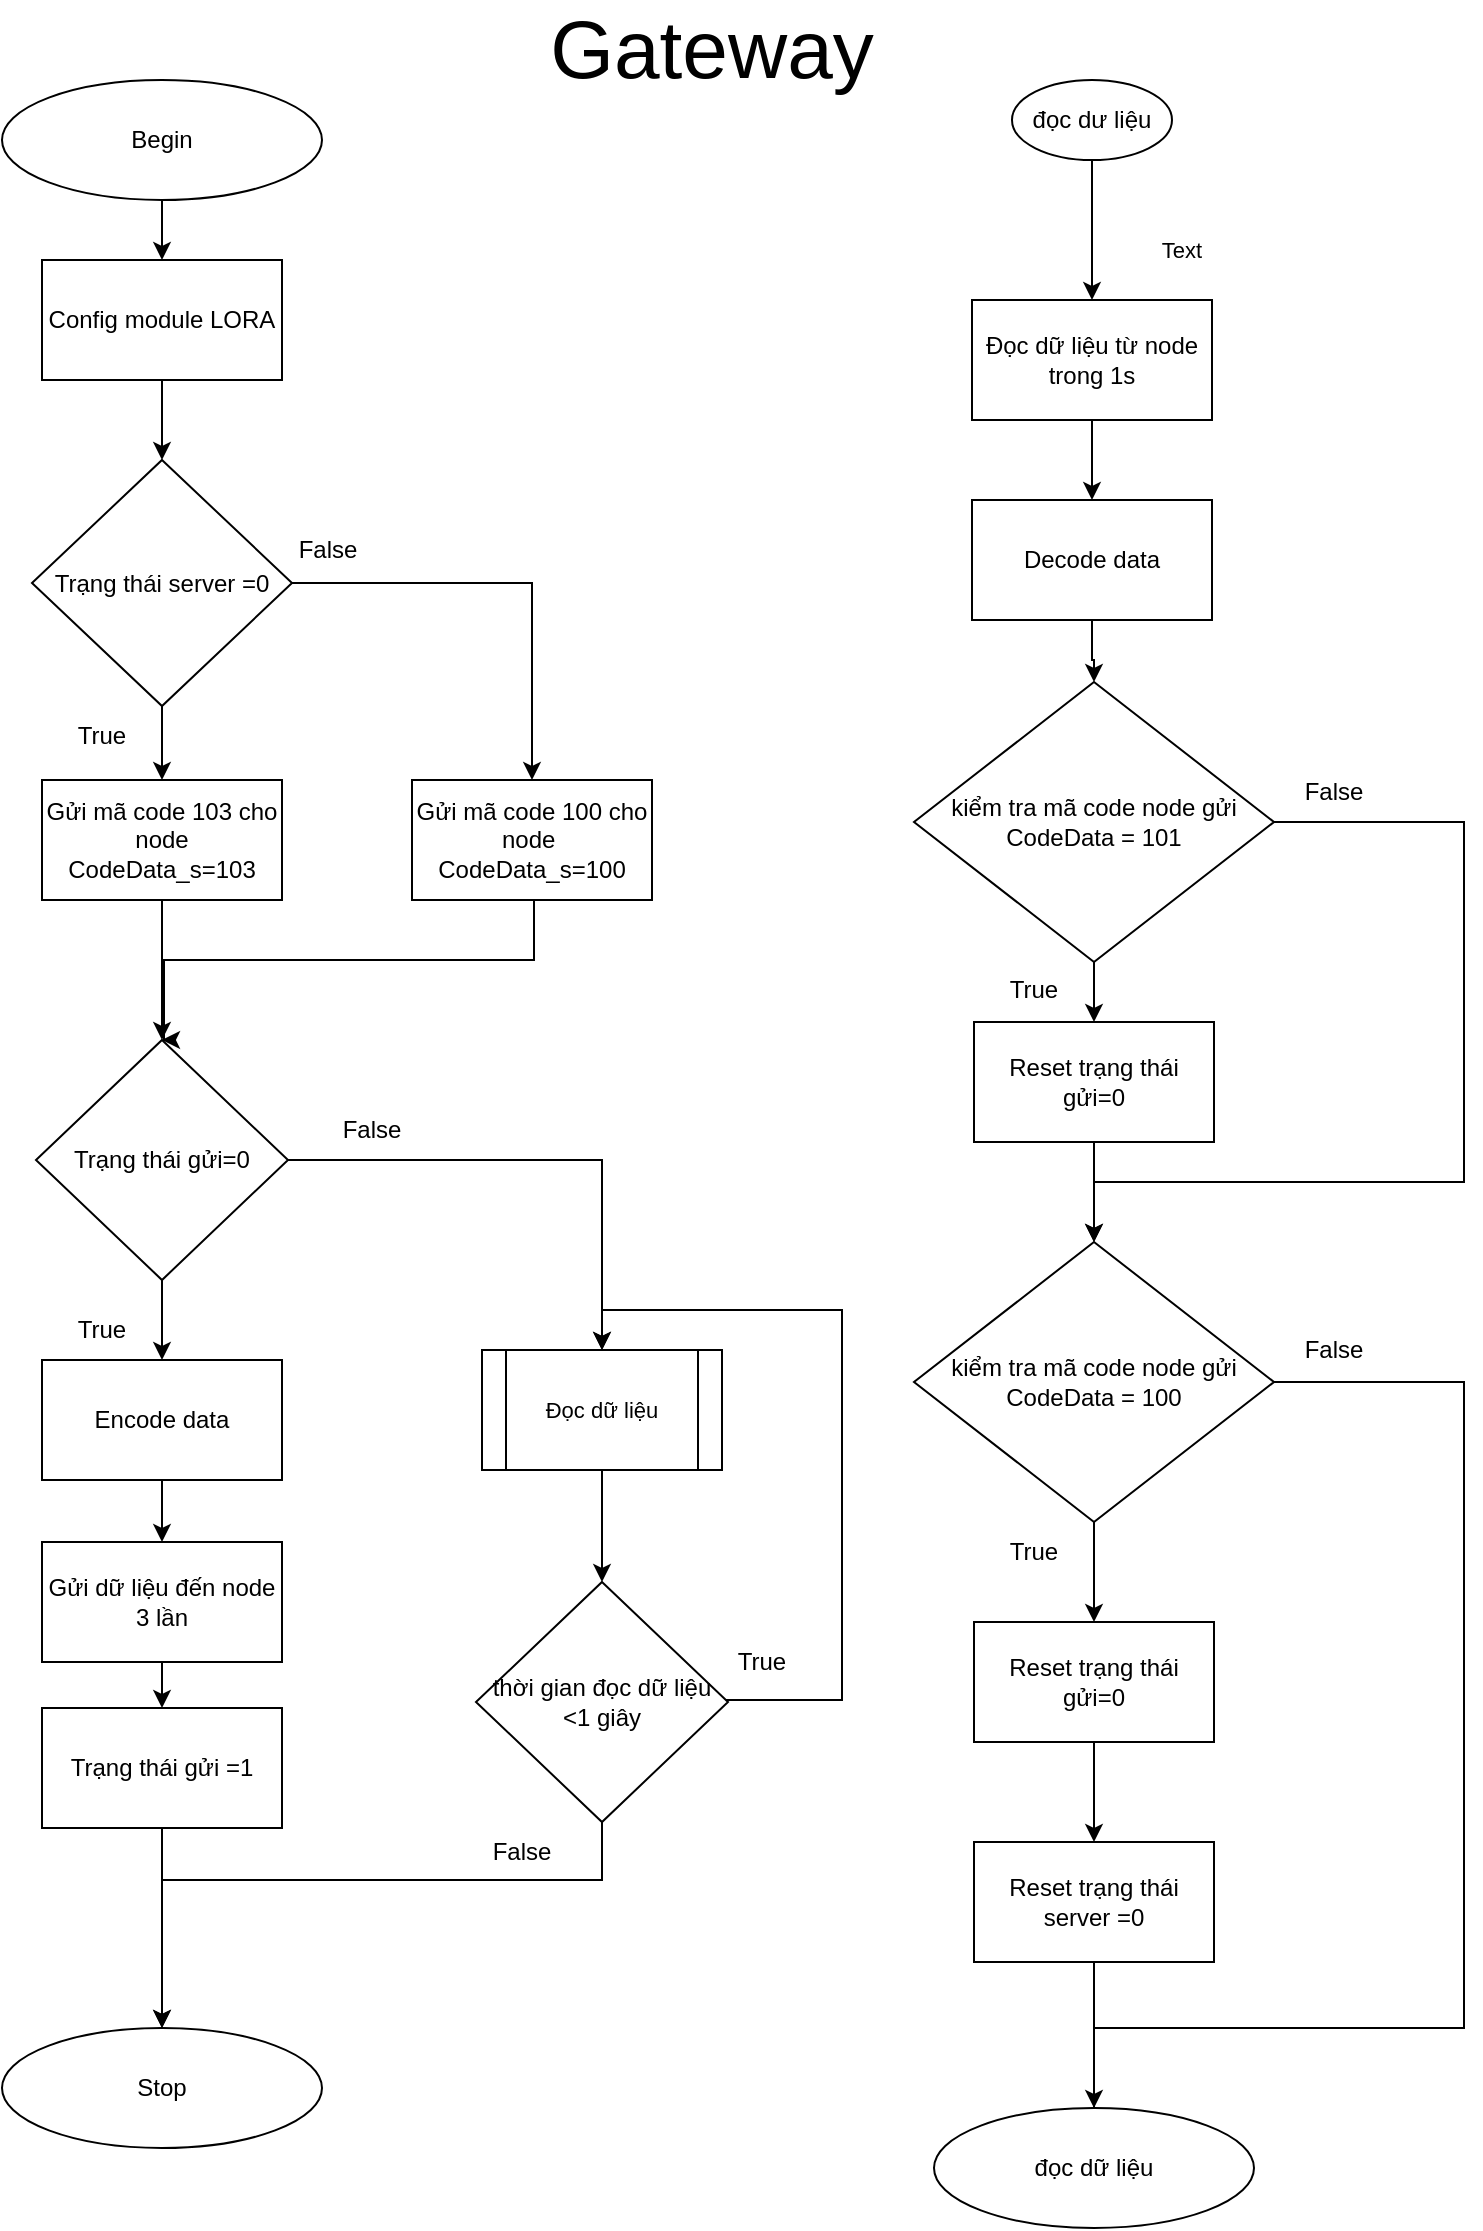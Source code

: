 <mxfile version="20.7.4" type="device" pages="2"><diagram id="aL9OR9zGvbYDd-3wcA1K" name="Page-1"><mxGraphModel dx="584" dy="772" grid="1" gridSize="10" guides="1" tooltips="1" connect="1" arrows="1" fold="1" page="1" pageScale="1" pageWidth="850" pageHeight="1100" math="0" shadow="0"><root><mxCell id="0"/><mxCell id="1" parent="0"/><mxCell id="AEGmOyOM6vMbpUjrouNd-6" value="" style="edgeStyle=orthogonalEdgeStyle;rounded=0;orthogonalLoop=1;jettySize=auto;html=1;" parent="1" source="AEGmOyOM6vMbpUjrouNd-1" target="AEGmOyOM6vMbpUjrouNd-5" edge="1"><mxGeometry relative="1" as="geometry"/></mxCell><mxCell id="AEGmOyOM6vMbpUjrouNd-1" value="Begin" style="ellipse;whiteSpace=wrap;html=1;" parent="1" vertex="1"><mxGeometry x="1060" y="40" width="160" height="60" as="geometry"/></mxCell><mxCell id="AEGmOyOM6vMbpUjrouNd-8" value="" style="edgeStyle=orthogonalEdgeStyle;rounded=0;orthogonalLoop=1;jettySize=auto;html=1;" parent="1" source="AEGmOyOM6vMbpUjrouNd-5" edge="1"><mxGeometry relative="1" as="geometry"><mxPoint x="1140" y="230" as="targetPoint"/></mxGeometry></mxCell><mxCell id="AEGmOyOM6vMbpUjrouNd-5" value="Config module LORA" style="whiteSpace=wrap;html=1;" parent="1" vertex="1"><mxGeometry x="1080" y="130" width="120" height="60" as="geometry"/></mxCell><mxCell id="AEGmOyOM6vMbpUjrouNd-11" value="" style="edgeStyle=orthogonalEdgeStyle;rounded=0;orthogonalLoop=1;jettySize=auto;html=1;" parent="1" source="AEGmOyOM6vMbpUjrouNd-9" target="AEGmOyOM6vMbpUjrouNd-10" edge="1"><mxGeometry relative="1" as="geometry"/></mxCell><mxCell id="AEGmOyOM6vMbpUjrouNd-13" value="" style="edgeStyle=orthogonalEdgeStyle;rounded=0;orthogonalLoop=1;jettySize=auto;html=1;" parent="1" source="AEGmOyOM6vMbpUjrouNd-9" target="AEGmOyOM6vMbpUjrouNd-12" edge="1"><mxGeometry relative="1" as="geometry"/></mxCell><mxCell id="AEGmOyOM6vMbpUjrouNd-9" value="Trạng thái server =0" style="rhombus;whiteSpace=wrap;html=1;" parent="1" vertex="1"><mxGeometry x="1075" y="230" width="130" height="123" as="geometry"/></mxCell><mxCell id="AEGmOyOM6vMbpUjrouNd-21" value="" style="edgeStyle=orthogonalEdgeStyle;rounded=0;orthogonalLoop=1;jettySize=auto;html=1;" parent="1" source="AEGmOyOM6vMbpUjrouNd-10" target="AEGmOyOM6vMbpUjrouNd-20" edge="1"><mxGeometry relative="1" as="geometry"/></mxCell><mxCell id="AEGmOyOM6vMbpUjrouNd-10" value="Gửi mã code 103 cho node&lt;br&gt;CodeData_s=103" style="whiteSpace=wrap;html=1;" parent="1" vertex="1"><mxGeometry x="1080" y="390" width="120" height="60" as="geometry"/></mxCell><mxCell id="AEGmOyOM6vMbpUjrouNd-23" style="edgeStyle=orthogonalEdgeStyle;rounded=0;orthogonalLoop=1;jettySize=auto;html=1;entryX=0.5;entryY=0;entryDx=0;entryDy=0;" parent="1" source="AEGmOyOM6vMbpUjrouNd-12" target="AEGmOyOM6vMbpUjrouNd-20" edge="1"><mxGeometry relative="1" as="geometry"><Array as="points"><mxPoint x="1326" y="480"/><mxPoint x="1141" y="480"/></Array></mxGeometry></mxCell><mxCell id="AEGmOyOM6vMbpUjrouNd-12" value="Gửi mã code 100 cho node&amp;nbsp;&lt;br&gt;CodeData_s=100" style="whiteSpace=wrap;html=1;" parent="1" vertex="1"><mxGeometry x="1265" y="390" width="120" height="60" as="geometry"/></mxCell><mxCell id="AEGmOyOM6vMbpUjrouNd-18" value="False" style="text;html=1;strokeColor=none;fillColor=none;align=center;verticalAlign=middle;whiteSpace=wrap;rounded=0;" parent="1" vertex="1"><mxGeometry x="1193" y="260" width="60" height="30" as="geometry"/></mxCell><mxCell id="AEGmOyOM6vMbpUjrouNd-19" value="True" style="text;html=1;strokeColor=none;fillColor=none;align=center;verticalAlign=middle;whiteSpace=wrap;rounded=0;" parent="1" vertex="1"><mxGeometry x="1080" y="353" width="60" height="30" as="geometry"/></mxCell><mxCell id="AEGmOyOM6vMbpUjrouNd-25" value="" style="edgeStyle=orthogonalEdgeStyle;rounded=0;orthogonalLoop=1;jettySize=auto;html=1;fontFamily=Helvetica;fontSize=11;fontColor=default;exitX=0.5;exitY=1;exitDx=0;exitDy=0;" parent="1" source="AEGmOyOM6vMbpUjrouNd-20" target="AEGmOyOM6vMbpUjrouNd-24" edge="1"><mxGeometry relative="1" as="geometry"><mxPoint x="1140" y="880" as="sourcePoint"/></mxGeometry></mxCell><mxCell id="AEGmOyOM6vMbpUjrouNd-93" style="edgeStyle=orthogonalEdgeStyle;rounded=0;orthogonalLoop=1;jettySize=auto;html=1;entryX=0.5;entryY=0;entryDx=0;entryDy=0;fontFamily=Helvetica;fontSize=11;fontColor=default;" parent="1" source="AEGmOyOM6vMbpUjrouNd-20" target="AEGmOyOM6vMbpUjrouNd-92" edge="1"><mxGeometry relative="1" as="geometry"><mxPoint x="1355" y="680.0" as="targetPoint"/></mxGeometry></mxCell><mxCell id="AEGmOyOM6vMbpUjrouNd-20" value="Trạng thái gửi=0" style="rhombus;whiteSpace=wrap;html=1;aspect=fixed;" parent="1" vertex="1"><mxGeometry x="1077" y="520" width="126" height="120" as="geometry"/></mxCell><mxCell id="AEGmOyOM6vMbpUjrouNd-163" value="" style="edgeStyle=orthogonalEdgeStyle;rounded=0;orthogonalLoop=1;jettySize=auto;html=1;fontFamily=Helvetica;fontSize=41;fontColor=default;" parent="1" source="AEGmOyOM6vMbpUjrouNd-24" target="AEGmOyOM6vMbpUjrouNd-162" edge="1"><mxGeometry relative="1" as="geometry"/></mxCell><mxCell id="AEGmOyOM6vMbpUjrouNd-24" value="Encode data" style="whiteSpace=wrap;html=1;" parent="1" vertex="1"><mxGeometry x="1080" y="680.0" width="120" height="60" as="geometry"/></mxCell><mxCell id="AEGmOyOM6vMbpUjrouNd-28" value="True" style="text;html=1;strokeColor=none;fillColor=none;align=center;verticalAlign=middle;whiteSpace=wrap;rounded=0;" parent="1" vertex="1"><mxGeometry x="1080" y="650" width="60" height="30" as="geometry"/></mxCell><mxCell id="AEGmOyOM6vMbpUjrouNd-63" value="" style="edgeStyle=orthogonalEdgeStyle;rounded=0;orthogonalLoop=1;jettySize=auto;html=1;fontFamily=Helvetica;fontSize=11;fontColor=default;" parent="1" source="AEGmOyOM6vMbpUjrouNd-35" target="AEGmOyOM6vMbpUjrouNd-62" edge="1"><mxGeometry relative="1" as="geometry"/></mxCell><mxCell id="AEGmOyOM6vMbpUjrouNd-35" value="Trạng thái gửi =1" style="whiteSpace=wrap;html=1;" parent="1" vertex="1"><mxGeometry x="1080" y="854" width="120" height="60" as="geometry"/></mxCell><mxCell id="AEGmOyOM6vMbpUjrouNd-62" value="Stop" style="ellipse;whiteSpace=wrap;html=1;" parent="1" vertex="1"><mxGeometry x="1060" y="1014" width="160" height="60" as="geometry"/></mxCell><mxCell id="AEGmOyOM6vMbpUjrouNd-160" value="" style="edgeStyle=orthogonalEdgeStyle;rounded=0;orthogonalLoop=1;jettySize=auto;html=1;fontFamily=Helvetica;fontSize=41;fontColor=default;" parent="1" source="AEGmOyOM6vMbpUjrouNd-72" target="AEGmOyOM6vMbpUjrouNd-159" edge="1"><mxGeometry relative="1" as="geometry"/></mxCell><mxCell id="AEGmOyOM6vMbpUjrouNd-72" value="Đọc dữ liệu từ node&lt;br&gt;trong 1s" style="whiteSpace=wrap;html=1;" parent="1" vertex="1"><mxGeometry x="1545" y="150" width="120" height="60" as="geometry"/></mxCell><mxCell id="AEGmOyOM6vMbpUjrouNd-73" value="" style="edgeStyle=orthogonalEdgeStyle;rounded=0;orthogonalLoop=1;jettySize=auto;html=1;fontFamily=Helvetica;fontSize=11;fontColor=default;" parent="1" source="AEGmOyOM6vMbpUjrouNd-75" target="AEGmOyOM6vMbpUjrouNd-77" edge="1"><mxGeometry relative="1" as="geometry"/></mxCell><mxCell id="AEGmOyOM6vMbpUjrouNd-74" style="edgeStyle=orthogonalEdgeStyle;rounded=0;orthogonalLoop=1;jettySize=auto;html=1;fontFamily=Helvetica;fontSize=11;fontColor=default;entryX=0.5;entryY=0;entryDx=0;entryDy=0;" parent="1" source="AEGmOyOM6vMbpUjrouNd-75" target="AEGmOyOM6vMbpUjrouNd-80" edge="1"><mxGeometry relative="1" as="geometry"><mxPoint x="1746" y="531" as="targetPoint"/><Array as="points"><mxPoint x="1791" y="411"/><mxPoint x="1791" y="591"/><mxPoint x="1606" y="591"/></Array></mxGeometry></mxCell><mxCell id="AEGmOyOM6vMbpUjrouNd-75" value="kiểm tra mã code node gửi&lt;br&gt;CodeData = 101" style="rhombus;whiteSpace=wrap;html=1;" parent="1" vertex="1"><mxGeometry x="1516" y="341" width="180" height="140" as="geometry"/></mxCell><mxCell id="AEGmOyOM6vMbpUjrouNd-76" value="" style="edgeStyle=orthogonalEdgeStyle;rounded=0;orthogonalLoop=1;jettySize=auto;html=1;fontFamily=Helvetica;fontSize=11;fontColor=default;" parent="1" source="AEGmOyOM6vMbpUjrouNd-77" target="AEGmOyOM6vMbpUjrouNd-80" edge="1"><mxGeometry relative="1" as="geometry"/></mxCell><mxCell id="AEGmOyOM6vMbpUjrouNd-77" value="Reset trạng thái gửi=0" style="whiteSpace=wrap;html=1;" parent="1" vertex="1"><mxGeometry x="1546" y="511" width="120" height="60" as="geometry"/></mxCell><mxCell id="AEGmOyOM6vMbpUjrouNd-78" value="" style="edgeStyle=orthogonalEdgeStyle;rounded=0;orthogonalLoop=1;jettySize=auto;html=1;fontFamily=Helvetica;fontSize=11;fontColor=default;" parent="1" source="AEGmOyOM6vMbpUjrouNd-80" target="AEGmOyOM6vMbpUjrouNd-82" edge="1"><mxGeometry relative="1" as="geometry"/></mxCell><mxCell id="AEGmOyOM6vMbpUjrouNd-155" style="edgeStyle=orthogonalEdgeStyle;rounded=0;orthogonalLoop=1;jettySize=auto;html=1;entryX=1;entryY=0.5;entryDx=0;entryDy=0;fontFamily=Helvetica;fontSize=41;fontColor=default;" parent="1" source="AEGmOyOM6vMbpUjrouNd-80" target="AEGmOyOM6vMbpUjrouNd-154" edge="1"><mxGeometry relative="1" as="geometry"><Array as="points"><mxPoint x="1791" y="691"/><mxPoint x="1791" y="1014"/><mxPoint x="1606" y="1014"/><mxPoint x="1606" y="1084"/></Array></mxGeometry></mxCell><mxCell id="AEGmOyOM6vMbpUjrouNd-80" value="kiểm tra mã code node gửi&lt;br style=&quot;border-color: var(--border-color);&quot;&gt;CodeData = 100" style="rhombus;whiteSpace=wrap;html=1;" parent="1" vertex="1"><mxGeometry x="1516" y="621" width="180" height="140" as="geometry"/></mxCell><mxCell id="AEGmOyOM6vMbpUjrouNd-81" value="" style="edgeStyle=orthogonalEdgeStyle;rounded=0;orthogonalLoop=1;jettySize=auto;html=1;fontFamily=Helvetica;fontSize=11;fontColor=default;" parent="1" source="AEGmOyOM6vMbpUjrouNd-82" target="AEGmOyOM6vMbpUjrouNd-85" edge="1"><mxGeometry relative="1" as="geometry"><Array as="points"><mxPoint x="1606" y="864"/></Array></mxGeometry></mxCell><mxCell id="AEGmOyOM6vMbpUjrouNd-82" value="Reset trạng thái gửi=0" style="whiteSpace=wrap;html=1;" parent="1" vertex="1"><mxGeometry x="1546" y="811" width="120" height="60" as="geometry"/></mxCell><mxCell id="AEGmOyOM6vMbpUjrouNd-83" value="True" style="text;html=1;strokeColor=none;fillColor=none;align=center;verticalAlign=middle;whiteSpace=wrap;rounded=0;" parent="1" vertex="1"><mxGeometry x="1546" y="480" width="60" height="30" as="geometry"/></mxCell><mxCell id="AEGmOyOM6vMbpUjrouNd-84" value="True" style="text;html=1;strokeColor=none;fillColor=none;align=center;verticalAlign=middle;whiteSpace=wrap;rounded=0;" parent="1" vertex="1"><mxGeometry x="1546" y="761" width="60" height="30" as="geometry"/></mxCell><mxCell id="AEGmOyOM6vMbpUjrouNd-150" value="" style="edgeStyle=orthogonalEdgeStyle;rounded=0;orthogonalLoop=1;jettySize=auto;html=1;fontFamily=Helvetica;fontSize=41;fontColor=default;entryX=0.5;entryY=0;entryDx=0;entryDy=0;" parent="1" source="AEGmOyOM6vMbpUjrouNd-85" target="AEGmOyOM6vMbpUjrouNd-154" edge="1"><mxGeometry relative="1" as="geometry"><mxPoint x="1606.0" y="1024" as="targetPoint"/></mxGeometry></mxCell><mxCell id="AEGmOyOM6vMbpUjrouNd-85" value="Reset trạng thái&lt;br&gt;server =0" style="whiteSpace=wrap;html=1;" parent="1" vertex="1"><mxGeometry x="1546" y="921" width="120" height="60" as="geometry"/></mxCell><mxCell id="AEGmOyOM6vMbpUjrouNd-86" value="False" style="text;html=1;strokeColor=none;fillColor=none;align=center;verticalAlign=middle;whiteSpace=wrap;rounded=0;" parent="1" vertex="1"><mxGeometry x="1696" y="381" width="60" height="30" as="geometry"/></mxCell><mxCell id="AEGmOyOM6vMbpUjrouNd-87" value="False" style="text;html=1;strokeColor=none;fillColor=none;align=center;verticalAlign=middle;whiteSpace=wrap;rounded=0;" parent="1" vertex="1"><mxGeometry x="1696" y="660" width="60" height="30" as="geometry"/></mxCell><mxCell id="AEGmOyOM6vMbpUjrouNd-91" value="" style="edgeStyle=orthogonalEdgeStyle;rounded=0;orthogonalLoop=1;jettySize=auto;html=1;fontFamily=Helvetica;fontSize=11;fontColor=default;" parent="1" source="AEGmOyOM6vMbpUjrouNd-88" target="AEGmOyOM6vMbpUjrouNd-72" edge="1"><mxGeometry relative="1" as="geometry"/></mxCell><mxCell id="AEGmOyOM6vMbpUjrouNd-88" value="đọc dư liệu" style="ellipse;whiteSpace=wrap;html=1;" parent="1" vertex="1"><mxGeometry x="1565" y="40" width="80" height="40" as="geometry"/></mxCell><mxCell id="1PHka9pUDopXyekZbMmJ-2" value="" style="edgeStyle=orthogonalEdgeStyle;rounded=0;orthogonalLoop=1;jettySize=auto;html=1;" parent="1" source="AEGmOyOM6vMbpUjrouNd-92" target="1PHka9pUDopXyekZbMmJ-1" edge="1"><mxGeometry relative="1" as="geometry"/></mxCell><mxCell id="AEGmOyOM6vMbpUjrouNd-92" value="Đọc dữ liệu" style="shape=process;whiteSpace=wrap;html=1;backgroundOutline=1;strokeColor=default;fontFamily=Helvetica;fontSize=11;fontColor=default;fillColor=default;" parent="1" vertex="1"><mxGeometry x="1300" y="675" width="120" height="60" as="geometry"/></mxCell><mxCell id="AEGmOyOM6vMbpUjrouNd-104" value="Text" style="text;html=1;strokeColor=none;fillColor=none;align=center;verticalAlign=middle;whiteSpace=wrap;rounded=0;fontFamily=Helvetica;fontSize=11;fontColor=default;" parent="1" vertex="1"><mxGeometry x="1620" y="110" width="60" height="30" as="geometry"/></mxCell><mxCell id="AEGmOyOM6vMbpUjrouNd-105" value="&lt;span style=&quot;font-size: 41px;&quot;&gt;Gateway&lt;/span&gt;" style="text;html=1;strokeColor=none;fillColor=none;align=center;verticalAlign=middle;whiteSpace=wrap;rounded=0;fontFamily=Helvetica;fontSize=11;fontColor=default;" parent="1" vertex="1"><mxGeometry x="1360" y="10" width="110" height="30" as="geometry"/></mxCell><mxCell id="AEGmOyOM6vMbpUjrouNd-154" value="đọc dữ liệu" style="ellipse;whiteSpace=wrap;html=1;" parent="1" vertex="1"><mxGeometry x="1526" y="1054" width="160" height="60" as="geometry"/></mxCell><mxCell id="AEGmOyOM6vMbpUjrouNd-161" value="" style="edgeStyle=orthogonalEdgeStyle;rounded=0;orthogonalLoop=1;jettySize=auto;html=1;fontFamily=Helvetica;fontSize=41;fontColor=default;" parent="1" source="AEGmOyOM6vMbpUjrouNd-159" target="AEGmOyOM6vMbpUjrouNd-75" edge="1"><mxGeometry relative="1" as="geometry"/></mxCell><mxCell id="AEGmOyOM6vMbpUjrouNd-159" value="Decode data" style="whiteSpace=wrap;html=1;" parent="1" vertex="1"><mxGeometry x="1545" y="250" width="120" height="60" as="geometry"/></mxCell><mxCell id="AEGmOyOM6vMbpUjrouNd-166" value="" style="edgeStyle=orthogonalEdgeStyle;rounded=0;orthogonalLoop=1;jettySize=auto;html=1;fontFamily=Helvetica;fontSize=41;fontColor=default;" parent="1" source="AEGmOyOM6vMbpUjrouNd-162" target="AEGmOyOM6vMbpUjrouNd-35" edge="1"><mxGeometry relative="1" as="geometry"/></mxCell><mxCell id="AEGmOyOM6vMbpUjrouNd-162" value="Gửi dữ liệu đến node&lt;br&gt;3 lần" style="whiteSpace=wrap;html=1;" parent="1" vertex="1"><mxGeometry x="1080" y="771.0" width="120" height="60" as="geometry"/></mxCell><mxCell id="AEGmOyOM6vMbpUjrouNd-172" value="False" style="text;html=1;strokeColor=none;fillColor=none;align=center;verticalAlign=middle;whiteSpace=wrap;rounded=0;" parent="1" vertex="1"><mxGeometry x="1215" y="550" width="60" height="30" as="geometry"/></mxCell><mxCell id="1PHka9pUDopXyekZbMmJ-5" style="edgeStyle=orthogonalEdgeStyle;rounded=0;orthogonalLoop=1;jettySize=auto;html=1;entryX=0.5;entryY=0;entryDx=0;entryDy=0;" parent="1" source="1PHka9pUDopXyekZbMmJ-1" target="AEGmOyOM6vMbpUjrouNd-62" edge="1"><mxGeometry relative="1" as="geometry"><Array as="points"><mxPoint x="1360" y="940"/><mxPoint x="1140" y="940"/></Array></mxGeometry></mxCell><mxCell id="1PHka9pUDopXyekZbMmJ-6" style="edgeStyle=orthogonalEdgeStyle;rounded=0;orthogonalLoop=1;jettySize=auto;html=1;entryX=0.5;entryY=0;entryDx=0;entryDy=0;" parent="1" source="1PHka9pUDopXyekZbMmJ-1" target="AEGmOyOM6vMbpUjrouNd-92" edge="1"><mxGeometry relative="1" as="geometry"><Array as="points"><mxPoint x="1480" y="850"/><mxPoint x="1480" y="655"/><mxPoint x="1360" y="655"/></Array></mxGeometry></mxCell><mxCell id="1PHka9pUDopXyekZbMmJ-1" value="thời gian đọc dữ liệu&lt;br&gt;&amp;lt;1 giây" style="rhombus;whiteSpace=wrap;html=1;aspect=fixed;" parent="1" vertex="1"><mxGeometry x="1297" y="791" width="126" height="120" as="geometry"/></mxCell><mxCell id="1PHka9pUDopXyekZbMmJ-7" value="True" style="text;html=1;strokeColor=none;fillColor=none;align=center;verticalAlign=middle;whiteSpace=wrap;rounded=0;" parent="1" vertex="1"><mxGeometry x="1410" y="816" width="60" height="30" as="geometry"/></mxCell><mxCell id="1PHka9pUDopXyekZbMmJ-9" value="False" style="text;html=1;strokeColor=none;fillColor=none;align=center;verticalAlign=middle;whiteSpace=wrap;rounded=0;" parent="1" vertex="1"><mxGeometry x="1290" y="911" width="60" height="30" as="geometry"/></mxCell></root></mxGraphModel></diagram><diagram id="a1uhfFqm_tlkUUK2sqaQ" name="Page-2"><mxGraphModel dx="-266" dy="1872" grid="1" gridSize="10" guides="1" tooltips="1" connect="1" arrows="1" fold="1" page="1" pageScale="1" pageWidth="850" pageHeight="1100" math="0" shadow="0"><root><mxCell id="0"/><mxCell id="1" parent="0"/><mxCell id="A3pXUbzWoCTMS3iFZHC_-1" value="" style="edgeStyle=orthogonalEdgeStyle;rounded=0;orthogonalLoop=1;jettySize=auto;html=1;" parent="1" source="A3pXUbzWoCTMS3iFZHC_-2" target="A3pXUbzWoCTMS3iFZHC_-4" edge="1"><mxGeometry relative="1" as="geometry"/></mxCell><mxCell id="A3pXUbzWoCTMS3iFZHC_-2" value="Begin" style="ellipse;whiteSpace=wrap;html=1;" parent="1" vertex="1"><mxGeometry x="1700" y="70.5" width="160" height="60" as="geometry"/></mxCell><mxCell id="A3pXUbzWoCTMS3iFZHC_-3" value="" style="edgeStyle=orthogonalEdgeStyle;rounded=0;orthogonalLoop=1;jettySize=auto;html=1;fontFamily=Helvetica;fontSize=41;fontColor=default;" parent="1" source="A3pXUbzWoCTMS3iFZHC_-4" target="A3pXUbzWoCTMS3iFZHC_-7" edge="1"><mxGeometry relative="1" as="geometry"/></mxCell><mxCell id="A3pXUbzWoCTMS3iFZHC_-4" value="Config module Lora" style="whiteSpace=wrap;html=1;" parent="1" vertex="1"><mxGeometry x="1890" y="70.5" width="120" height="60" as="geometry"/></mxCell><mxCell id="A3pXUbzWoCTMS3iFZHC_-5" value="false" style="edgeStyle=orthogonalEdgeStyle;rounded=0;orthogonalLoop=1;jettySize=auto;html=1;" parent="1" source="A3pXUbzWoCTMS3iFZHC_-7" target="A3pXUbzWoCTMS3iFZHC_-32" edge="1"><mxGeometry relative="1" as="geometry"/></mxCell><mxCell id="A3pXUbzWoCTMS3iFZHC_-6" value="true" style="edgeStyle=orthogonalEdgeStyle;rounded=0;orthogonalLoop=1;jettySize=auto;html=1;entryX=0;entryY=0.5;entryDx=0;entryDy=0;" parent="1" source="A3pXUbzWoCTMS3iFZHC_-7" target="A3pXUbzWoCTMS3iFZHC_-10" edge="1"><mxGeometry relative="1" as="geometry"/></mxCell><mxCell id="A3pXUbzWoCTMS3iFZHC_-7" value="CodeData_S=103&lt;br&gt;hoặt&amp;nbsp;&lt;br&gt;CodeData_S=100" style="rhombus;whiteSpace=wrap;html=1;" parent="1" vertex="1"><mxGeometry x="2045" y="40" width="130" height="123" as="geometry"/></mxCell><mxCell id="A3pXUbzWoCTMS3iFZHC_-8" value="" style="edgeStyle=orthogonalEdgeStyle;rounded=0;orthogonalLoop=1;jettySize=auto;html=1;fontFamily=Helvetica;fontSize=41;fontColor=default;" parent="1" source="A3pXUbzWoCTMS3iFZHC_-10" target="A3pXUbzWoCTMS3iFZHC_-12" edge="1"><mxGeometry relative="1" as="geometry"/></mxCell><mxCell id="A3pXUbzWoCTMS3iFZHC_-9" style="edgeStyle=orthogonalEdgeStyle;rounded=0;orthogonalLoop=1;jettySize=auto;html=1;fontFamily=Helvetica;fontSize=41;fontColor=default;entryX=0.5;entryY=0;entryDx=0;entryDy=0;" parent="1" source="A3pXUbzWoCTMS3iFZHC_-10" target="A3pXUbzWoCTMS3iFZHC_-15" edge="1"><mxGeometry relative="1" as="geometry"><mxPoint x="2460.0" y="197.09" as="targetPoint"/><Array as="points"><mxPoint x="2460" y="97.09"/><mxPoint x="2460" y="287.09"/><mxPoint x="2300" y="287.09"/></Array></mxGeometry></mxCell><mxCell id="A3pXUbzWoCTMS3iFZHC_-10" value="CodeData_S=103" style="rhombus;whiteSpace=wrap;html=1;" parent="1" vertex="1"><mxGeometry x="2235" y="40.5" width="130" height="120" as="geometry"/></mxCell><mxCell id="A3pXUbzWoCTMS3iFZHC_-11" value="" style="edgeStyle=orthogonalEdgeStyle;rounded=0;orthogonalLoop=1;jettySize=auto;html=1;fontFamily=Helvetica;fontSize=41;fontColor=default;" parent="1" source="A3pXUbzWoCTMS3iFZHC_-12" target="A3pXUbzWoCTMS3iFZHC_-15" edge="1"><mxGeometry relative="1" as="geometry"/></mxCell><mxCell id="A3pXUbzWoCTMS3iFZHC_-12" value="CodeData=111" style="whiteSpace=wrap;html=1;" parent="1" vertex="1"><mxGeometry x="2240" y="207.09" width="120" height="60" as="geometry"/></mxCell><mxCell id="A3pXUbzWoCTMS3iFZHC_-13" value="" style="edgeStyle=orthogonalEdgeStyle;rounded=0;orthogonalLoop=1;jettySize=auto;html=1;fontFamily=Helvetica;fontSize=41;fontColor=default;" parent="1" source="A3pXUbzWoCTMS3iFZHC_-15" target="A3pXUbzWoCTMS3iFZHC_-17" edge="1"><mxGeometry relative="1" as="geometry"/></mxCell><mxCell id="A3pXUbzWoCTMS3iFZHC_-14" style="edgeStyle=orthogonalEdgeStyle;rounded=0;orthogonalLoop=1;jettySize=auto;html=1;entryX=1;entryY=0.5;entryDx=0;entryDy=0;fontFamily=Helvetica;fontSize=41;fontColor=default;" parent="1" source="A3pXUbzWoCTMS3iFZHC_-15" edge="1"><mxGeometry relative="1" as="geometry"><Array as="points"><mxPoint x="2460" y="367.09"/><mxPoint x="2460" y="577.09"/><mxPoint x="2300" y="577.09"/><mxPoint x="2300" y="647.09"/></Array><mxPoint x="2360" y="647.09" as="targetPoint"/></mxGeometry></mxCell><mxCell id="A3pXUbzWoCTMS3iFZHC_-15" value="CodeData_S=100" style="rhombus;whiteSpace=wrap;html=1;" parent="1" vertex="1"><mxGeometry x="2235" y="307.09" width="130" height="120" as="geometry"/></mxCell><mxCell id="A3pXUbzWoCTMS3iFZHC_-16" value="" style="edgeStyle=orthogonalEdgeStyle;rounded=0;orthogonalLoop=1;jettySize=auto;html=1;fontFamily=Helvetica;fontSize=41;fontColor=default;" parent="1" source="A3pXUbzWoCTMS3iFZHC_-17" edge="1"><mxGeometry relative="1" as="geometry"><mxPoint x="2300" y="617.09" as="targetPoint"/></mxGeometry></mxCell><mxCell id="A3pXUbzWoCTMS3iFZHC_-17" value="CodeData=111" style="whiteSpace=wrap;html=1;" parent="1" vertex="1"><mxGeometry x="2240" y="477.09" width="120" height="60" as="geometry"/></mxCell><mxCell id="A3pXUbzWoCTMS3iFZHC_-18" value="" style="edgeStyle=orthogonalEdgeStyle;rounded=0;orthogonalLoop=1;jettySize=auto;html=1;fontFamily=Helvetica;fontSize=41;fontColor=default;" parent="1" source="A3pXUbzWoCTMS3iFZHC_-19" target="A3pXUbzWoCTMS3iFZHC_-23" edge="1"><mxGeometry relative="1" as="geometry"/></mxCell><mxCell id="A3pXUbzWoCTMS3iFZHC_-19" value="đọc dữ liệu từ gateway" style="whiteSpace=wrap;html=1;" parent="1" vertex="1"><mxGeometry x="2520" y="257.09" width="120" height="60" as="geometry"/></mxCell><mxCell id="A3pXUbzWoCTMS3iFZHC_-20" value="" style="edgeStyle=orthogonalEdgeStyle;rounded=0;orthogonalLoop=1;jettySize=auto;html=1;fontFamily=Helvetica;fontSize=41;fontColor=default;" parent="1" target="A3pXUbzWoCTMS3iFZHC_-21" edge="1"><mxGeometry relative="1" as="geometry"><mxPoint x="2300" y="797.09" as="sourcePoint"/></mxGeometry></mxCell><mxCell id="A3pXUbzWoCTMS3iFZHC_-21" value="Stop" style="ellipse;whiteSpace=wrap;html=1;" parent="1" vertex="1"><mxGeometry x="2220" y="857.09" width="160" height="60" as="geometry"/></mxCell><mxCell id="A3pXUbzWoCTMS3iFZHC_-22" style="edgeStyle=orthogonalEdgeStyle;rounded=0;orthogonalLoop=1;jettySize=auto;html=1;entryX=0.5;entryY=0;entryDx=0;entryDy=0;fontFamily=Helvetica;fontSize=41;fontColor=default;" parent="1" source="A3pXUbzWoCTMS3iFZHC_-23" target="A3pXUbzWoCTMS3iFZHC_-21" edge="1"><mxGeometry relative="1" as="geometry"><Array as="points"><mxPoint x="2590" y="837.09"/><mxPoint x="2300" y="837.09"/></Array></mxGeometry></mxCell><mxCell id="A3pXUbzWoCTMS3iFZHC_-23" value="Decode data" style="whiteSpace=wrap;html=1;" parent="1" vertex="1"><mxGeometry x="2520" y="387.09" width="120" height="60" as="geometry"/></mxCell><mxCell id="A3pXUbzWoCTMS3iFZHC_-24" value="False" style="text;html=1;strokeColor=none;fillColor=none;align=center;verticalAlign=middle;whiteSpace=wrap;rounded=0;" parent="1" vertex="1"><mxGeometry x="2360" y="67.09" width="60" height="30" as="geometry"/></mxCell><mxCell id="A3pXUbzWoCTMS3iFZHC_-25" value="False" style="text;html=1;strokeColor=none;fillColor=none;align=center;verticalAlign=middle;whiteSpace=wrap;rounded=0;" parent="1" vertex="1"><mxGeometry x="2365" y="337.09" width="60" height="30" as="geometry"/></mxCell><mxCell id="A3pXUbzWoCTMS3iFZHC_-26" value="True" style="text;html=1;strokeColor=none;fillColor=none;align=center;verticalAlign=middle;whiteSpace=wrap;rounded=0;" parent="1" vertex="1"><mxGeometry x="2230" y="158.09" width="60" height="30" as="geometry"/></mxCell><mxCell id="A3pXUbzWoCTMS3iFZHC_-27" value="True" style="text;html=1;strokeColor=none;fillColor=none;align=center;verticalAlign=middle;whiteSpace=wrap;rounded=0;" parent="1" vertex="1"><mxGeometry x="2235" y="433.09" width="60" height="30" as="geometry"/></mxCell><mxCell id="A3pXUbzWoCTMS3iFZHC_-28" value="&lt;font style=&quot;font-size: 41px;&quot;&gt;Node Cảm biến&lt;/font&gt;" style="text;html=1;strokeColor=none;fillColor=none;align=center;verticalAlign=middle;whiteSpace=wrap;rounded=0;fontFamily=Helvetica;fontSize=11;fontColor=default;" parent="1" vertex="1"><mxGeometry x="2055" y="-30" width="305" height="30" as="geometry"/></mxCell><mxCell id="A3pXUbzWoCTMS3iFZHC_-29" value="" style="edgeStyle=orthogonalEdgeStyle;rounded=0;orthogonalLoop=1;jettySize=auto;html=1;fontFamily=Helvetica;fontSize=41;fontColor=default;" parent="1" source="A3pXUbzWoCTMS3iFZHC_-30" target="A3pXUbzWoCTMS3iFZHC_-31" edge="1"><mxGeometry relative="1" as="geometry"/></mxCell><mxCell id="A3pXUbzWoCTMS3iFZHC_-30" value="Gửi dữ liệu tới gateway trong 1s" style="whiteSpace=wrap;html=1;" parent="1" vertex="1"><mxGeometry x="2240" y="617.09" width="120" height="60" as="geometry"/></mxCell><mxCell id="A3pXUbzWoCTMS3iFZHC_-31" value="Reset CodeData_s=0" style="whiteSpace=wrap;html=1;" parent="1" vertex="1"><mxGeometry x="2240" y="737.09" width="120" height="60" as="geometry"/></mxCell><mxCell id="A3pXUbzWoCTMS3iFZHC_-32" value="A" style="ellipse;whiteSpace=wrap;html=1;aspect=fixed;opacity=40;" parent="1" vertex="1"><mxGeometry x="2081" y="207.09" width="58" height="58" as="geometry"/></mxCell></root></mxGraphModel></diagram></mxfile>